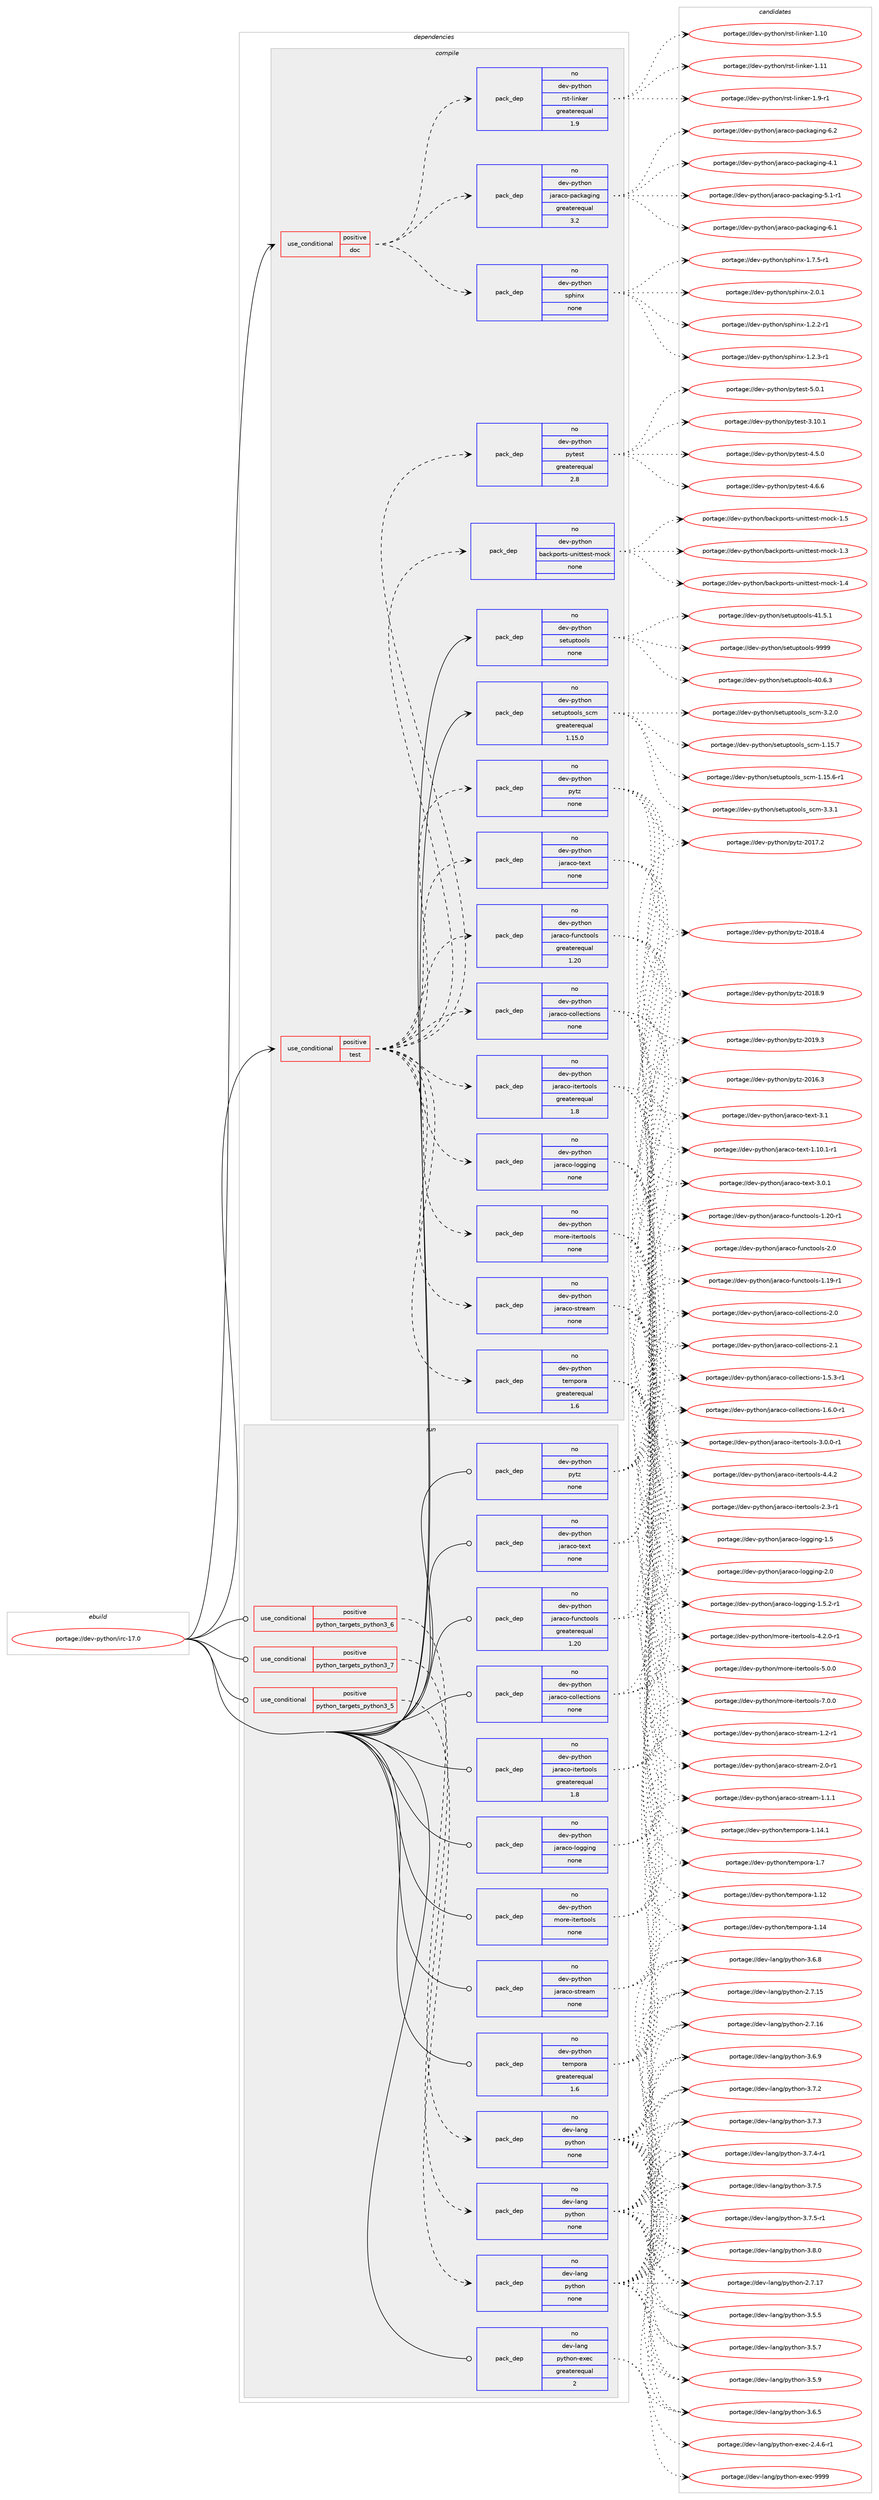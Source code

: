 digraph prolog {

# *************
# Graph options
# *************

newrank=true;
concentrate=true;
compound=true;
graph [rankdir=LR,fontname=Helvetica,fontsize=10,ranksep=1.5];#, ranksep=2.5, nodesep=0.2];
edge  [arrowhead=vee];
node  [fontname=Helvetica,fontsize=10];

# **********
# The ebuild
# **********

subgraph cluster_leftcol {
color=gray;
rank=same;
label=<<i>ebuild</i>>;
id [label="portage://dev-python/irc-17.0", color=red, width=4, href="../dev-python/irc-17.0.svg"];
}

# ****************
# The dependencies
# ****************

subgraph cluster_midcol {
color=gray;
label=<<i>dependencies</i>>;
subgraph cluster_compile {
fillcolor="#eeeeee";
style=filled;
label=<<i>compile</i>>;
subgraph cond30320 {
dependency144939 [label=<<TABLE BORDER="0" CELLBORDER="1" CELLSPACING="0" CELLPADDING="4"><TR><TD ROWSPAN="3" CELLPADDING="10">use_conditional</TD></TR><TR><TD>positive</TD></TR><TR><TD>doc</TD></TR></TABLE>>, shape=none, color=red];
subgraph pack111299 {
dependency144940 [label=<<TABLE BORDER="0" CELLBORDER="1" CELLSPACING="0" CELLPADDING="4" WIDTH="220"><TR><TD ROWSPAN="6" CELLPADDING="30">pack_dep</TD></TR><TR><TD WIDTH="110">no</TD></TR><TR><TD>dev-python</TD></TR><TR><TD>jaraco-packaging</TD></TR><TR><TD>greaterequal</TD></TR><TR><TD>3.2</TD></TR></TABLE>>, shape=none, color=blue];
}
dependency144939:e -> dependency144940:w [weight=20,style="dashed",arrowhead="vee"];
subgraph pack111300 {
dependency144941 [label=<<TABLE BORDER="0" CELLBORDER="1" CELLSPACING="0" CELLPADDING="4" WIDTH="220"><TR><TD ROWSPAN="6" CELLPADDING="30">pack_dep</TD></TR><TR><TD WIDTH="110">no</TD></TR><TR><TD>dev-python</TD></TR><TR><TD>rst-linker</TD></TR><TR><TD>greaterequal</TD></TR><TR><TD>1.9</TD></TR></TABLE>>, shape=none, color=blue];
}
dependency144939:e -> dependency144941:w [weight=20,style="dashed",arrowhead="vee"];
subgraph pack111301 {
dependency144942 [label=<<TABLE BORDER="0" CELLBORDER="1" CELLSPACING="0" CELLPADDING="4" WIDTH="220"><TR><TD ROWSPAN="6" CELLPADDING="30">pack_dep</TD></TR><TR><TD WIDTH="110">no</TD></TR><TR><TD>dev-python</TD></TR><TR><TD>sphinx</TD></TR><TR><TD>none</TD></TR><TR><TD></TD></TR></TABLE>>, shape=none, color=blue];
}
dependency144939:e -> dependency144942:w [weight=20,style="dashed",arrowhead="vee"];
}
id:e -> dependency144939:w [weight=20,style="solid",arrowhead="vee"];
subgraph cond30321 {
dependency144943 [label=<<TABLE BORDER="0" CELLBORDER="1" CELLSPACING="0" CELLPADDING="4"><TR><TD ROWSPAN="3" CELLPADDING="10">use_conditional</TD></TR><TR><TD>positive</TD></TR><TR><TD>test</TD></TR></TABLE>>, shape=none, color=red];
subgraph pack111302 {
dependency144944 [label=<<TABLE BORDER="0" CELLBORDER="1" CELLSPACING="0" CELLPADDING="4" WIDTH="220"><TR><TD ROWSPAN="6" CELLPADDING="30">pack_dep</TD></TR><TR><TD WIDTH="110">no</TD></TR><TR><TD>dev-python</TD></TR><TR><TD>jaraco-functools</TD></TR><TR><TD>greaterequal</TD></TR><TR><TD>1.20</TD></TR></TABLE>>, shape=none, color=blue];
}
dependency144943:e -> dependency144944:w [weight=20,style="dashed",arrowhead="vee"];
subgraph pack111303 {
dependency144945 [label=<<TABLE BORDER="0" CELLBORDER="1" CELLSPACING="0" CELLPADDING="4" WIDTH="220"><TR><TD ROWSPAN="6" CELLPADDING="30">pack_dep</TD></TR><TR><TD WIDTH="110">no</TD></TR><TR><TD>dev-python</TD></TR><TR><TD>jaraco-itertools</TD></TR><TR><TD>greaterequal</TD></TR><TR><TD>1.8</TD></TR></TABLE>>, shape=none, color=blue];
}
dependency144943:e -> dependency144945:w [weight=20,style="dashed",arrowhead="vee"];
subgraph pack111304 {
dependency144946 [label=<<TABLE BORDER="0" CELLBORDER="1" CELLSPACING="0" CELLPADDING="4" WIDTH="220"><TR><TD ROWSPAN="6" CELLPADDING="30">pack_dep</TD></TR><TR><TD WIDTH="110">no</TD></TR><TR><TD>dev-python</TD></TR><TR><TD>tempora</TD></TR><TR><TD>greaterequal</TD></TR><TR><TD>1.6</TD></TR></TABLE>>, shape=none, color=blue];
}
dependency144943:e -> dependency144946:w [weight=20,style="dashed",arrowhead="vee"];
subgraph pack111305 {
dependency144947 [label=<<TABLE BORDER="0" CELLBORDER="1" CELLSPACING="0" CELLPADDING="4" WIDTH="220"><TR><TD ROWSPAN="6" CELLPADDING="30">pack_dep</TD></TR><TR><TD WIDTH="110">no</TD></TR><TR><TD>dev-python</TD></TR><TR><TD>jaraco-collections</TD></TR><TR><TD>none</TD></TR><TR><TD></TD></TR></TABLE>>, shape=none, color=blue];
}
dependency144943:e -> dependency144947:w [weight=20,style="dashed",arrowhead="vee"];
subgraph pack111306 {
dependency144948 [label=<<TABLE BORDER="0" CELLBORDER="1" CELLSPACING="0" CELLPADDING="4" WIDTH="220"><TR><TD ROWSPAN="6" CELLPADDING="30">pack_dep</TD></TR><TR><TD WIDTH="110">no</TD></TR><TR><TD>dev-python</TD></TR><TR><TD>jaraco-logging</TD></TR><TR><TD>none</TD></TR><TR><TD></TD></TR></TABLE>>, shape=none, color=blue];
}
dependency144943:e -> dependency144948:w [weight=20,style="dashed",arrowhead="vee"];
subgraph pack111307 {
dependency144949 [label=<<TABLE BORDER="0" CELLBORDER="1" CELLSPACING="0" CELLPADDING="4" WIDTH="220"><TR><TD ROWSPAN="6" CELLPADDING="30">pack_dep</TD></TR><TR><TD WIDTH="110">no</TD></TR><TR><TD>dev-python</TD></TR><TR><TD>jaraco-stream</TD></TR><TR><TD>none</TD></TR><TR><TD></TD></TR></TABLE>>, shape=none, color=blue];
}
dependency144943:e -> dependency144949:w [weight=20,style="dashed",arrowhead="vee"];
subgraph pack111308 {
dependency144950 [label=<<TABLE BORDER="0" CELLBORDER="1" CELLSPACING="0" CELLPADDING="4" WIDTH="220"><TR><TD ROWSPAN="6" CELLPADDING="30">pack_dep</TD></TR><TR><TD WIDTH="110">no</TD></TR><TR><TD>dev-python</TD></TR><TR><TD>jaraco-text</TD></TR><TR><TD>none</TD></TR><TR><TD></TD></TR></TABLE>>, shape=none, color=blue];
}
dependency144943:e -> dependency144950:w [weight=20,style="dashed",arrowhead="vee"];
subgraph pack111309 {
dependency144951 [label=<<TABLE BORDER="0" CELLBORDER="1" CELLSPACING="0" CELLPADDING="4" WIDTH="220"><TR><TD ROWSPAN="6" CELLPADDING="30">pack_dep</TD></TR><TR><TD WIDTH="110">no</TD></TR><TR><TD>dev-python</TD></TR><TR><TD>more-itertools</TD></TR><TR><TD>none</TD></TR><TR><TD></TD></TR></TABLE>>, shape=none, color=blue];
}
dependency144943:e -> dependency144951:w [weight=20,style="dashed",arrowhead="vee"];
subgraph pack111310 {
dependency144952 [label=<<TABLE BORDER="0" CELLBORDER="1" CELLSPACING="0" CELLPADDING="4" WIDTH="220"><TR><TD ROWSPAN="6" CELLPADDING="30">pack_dep</TD></TR><TR><TD WIDTH="110">no</TD></TR><TR><TD>dev-python</TD></TR><TR><TD>pytz</TD></TR><TR><TD>none</TD></TR><TR><TD></TD></TR></TABLE>>, shape=none, color=blue];
}
dependency144943:e -> dependency144952:w [weight=20,style="dashed",arrowhead="vee"];
subgraph pack111311 {
dependency144953 [label=<<TABLE BORDER="0" CELLBORDER="1" CELLSPACING="0" CELLPADDING="4" WIDTH="220"><TR><TD ROWSPAN="6" CELLPADDING="30">pack_dep</TD></TR><TR><TD WIDTH="110">no</TD></TR><TR><TD>dev-python</TD></TR><TR><TD>backports-unittest-mock</TD></TR><TR><TD>none</TD></TR><TR><TD></TD></TR></TABLE>>, shape=none, color=blue];
}
dependency144943:e -> dependency144953:w [weight=20,style="dashed",arrowhead="vee"];
subgraph pack111312 {
dependency144954 [label=<<TABLE BORDER="0" CELLBORDER="1" CELLSPACING="0" CELLPADDING="4" WIDTH="220"><TR><TD ROWSPAN="6" CELLPADDING="30">pack_dep</TD></TR><TR><TD WIDTH="110">no</TD></TR><TR><TD>dev-python</TD></TR><TR><TD>pytest</TD></TR><TR><TD>greaterequal</TD></TR><TR><TD>2.8</TD></TR></TABLE>>, shape=none, color=blue];
}
dependency144943:e -> dependency144954:w [weight=20,style="dashed",arrowhead="vee"];
}
id:e -> dependency144943:w [weight=20,style="solid",arrowhead="vee"];
subgraph pack111313 {
dependency144955 [label=<<TABLE BORDER="0" CELLBORDER="1" CELLSPACING="0" CELLPADDING="4" WIDTH="220"><TR><TD ROWSPAN="6" CELLPADDING="30">pack_dep</TD></TR><TR><TD WIDTH="110">no</TD></TR><TR><TD>dev-python</TD></TR><TR><TD>setuptools</TD></TR><TR><TD>none</TD></TR><TR><TD></TD></TR></TABLE>>, shape=none, color=blue];
}
id:e -> dependency144955:w [weight=20,style="solid",arrowhead="vee"];
subgraph pack111314 {
dependency144956 [label=<<TABLE BORDER="0" CELLBORDER="1" CELLSPACING="0" CELLPADDING="4" WIDTH="220"><TR><TD ROWSPAN="6" CELLPADDING="30">pack_dep</TD></TR><TR><TD WIDTH="110">no</TD></TR><TR><TD>dev-python</TD></TR><TR><TD>setuptools_scm</TD></TR><TR><TD>greaterequal</TD></TR><TR><TD>1.15.0</TD></TR></TABLE>>, shape=none, color=blue];
}
id:e -> dependency144956:w [weight=20,style="solid",arrowhead="vee"];
}
subgraph cluster_compileandrun {
fillcolor="#eeeeee";
style=filled;
label=<<i>compile and run</i>>;
}
subgraph cluster_run {
fillcolor="#eeeeee";
style=filled;
label=<<i>run</i>>;
subgraph cond30322 {
dependency144957 [label=<<TABLE BORDER="0" CELLBORDER="1" CELLSPACING="0" CELLPADDING="4"><TR><TD ROWSPAN="3" CELLPADDING="10">use_conditional</TD></TR><TR><TD>positive</TD></TR><TR><TD>python_targets_python3_5</TD></TR></TABLE>>, shape=none, color=red];
subgraph pack111315 {
dependency144958 [label=<<TABLE BORDER="0" CELLBORDER="1" CELLSPACING="0" CELLPADDING="4" WIDTH="220"><TR><TD ROWSPAN="6" CELLPADDING="30">pack_dep</TD></TR><TR><TD WIDTH="110">no</TD></TR><TR><TD>dev-lang</TD></TR><TR><TD>python</TD></TR><TR><TD>none</TD></TR><TR><TD></TD></TR></TABLE>>, shape=none, color=blue];
}
dependency144957:e -> dependency144958:w [weight=20,style="dashed",arrowhead="vee"];
}
id:e -> dependency144957:w [weight=20,style="solid",arrowhead="odot"];
subgraph cond30323 {
dependency144959 [label=<<TABLE BORDER="0" CELLBORDER="1" CELLSPACING="0" CELLPADDING="4"><TR><TD ROWSPAN="3" CELLPADDING="10">use_conditional</TD></TR><TR><TD>positive</TD></TR><TR><TD>python_targets_python3_6</TD></TR></TABLE>>, shape=none, color=red];
subgraph pack111316 {
dependency144960 [label=<<TABLE BORDER="0" CELLBORDER="1" CELLSPACING="0" CELLPADDING="4" WIDTH="220"><TR><TD ROWSPAN="6" CELLPADDING="30">pack_dep</TD></TR><TR><TD WIDTH="110">no</TD></TR><TR><TD>dev-lang</TD></TR><TR><TD>python</TD></TR><TR><TD>none</TD></TR><TR><TD></TD></TR></TABLE>>, shape=none, color=blue];
}
dependency144959:e -> dependency144960:w [weight=20,style="dashed",arrowhead="vee"];
}
id:e -> dependency144959:w [weight=20,style="solid",arrowhead="odot"];
subgraph cond30324 {
dependency144961 [label=<<TABLE BORDER="0" CELLBORDER="1" CELLSPACING="0" CELLPADDING="4"><TR><TD ROWSPAN="3" CELLPADDING="10">use_conditional</TD></TR><TR><TD>positive</TD></TR><TR><TD>python_targets_python3_7</TD></TR></TABLE>>, shape=none, color=red];
subgraph pack111317 {
dependency144962 [label=<<TABLE BORDER="0" CELLBORDER="1" CELLSPACING="0" CELLPADDING="4" WIDTH="220"><TR><TD ROWSPAN="6" CELLPADDING="30">pack_dep</TD></TR><TR><TD WIDTH="110">no</TD></TR><TR><TD>dev-lang</TD></TR><TR><TD>python</TD></TR><TR><TD>none</TD></TR><TR><TD></TD></TR></TABLE>>, shape=none, color=blue];
}
dependency144961:e -> dependency144962:w [weight=20,style="dashed",arrowhead="vee"];
}
id:e -> dependency144961:w [weight=20,style="solid",arrowhead="odot"];
subgraph pack111318 {
dependency144963 [label=<<TABLE BORDER="0" CELLBORDER="1" CELLSPACING="0" CELLPADDING="4" WIDTH="220"><TR><TD ROWSPAN="6" CELLPADDING="30">pack_dep</TD></TR><TR><TD WIDTH="110">no</TD></TR><TR><TD>dev-lang</TD></TR><TR><TD>python-exec</TD></TR><TR><TD>greaterequal</TD></TR><TR><TD>2</TD></TR></TABLE>>, shape=none, color=blue];
}
id:e -> dependency144963:w [weight=20,style="solid",arrowhead="odot"];
subgraph pack111319 {
dependency144964 [label=<<TABLE BORDER="0" CELLBORDER="1" CELLSPACING="0" CELLPADDING="4" WIDTH="220"><TR><TD ROWSPAN="6" CELLPADDING="30">pack_dep</TD></TR><TR><TD WIDTH="110">no</TD></TR><TR><TD>dev-python</TD></TR><TR><TD>jaraco-collections</TD></TR><TR><TD>none</TD></TR><TR><TD></TD></TR></TABLE>>, shape=none, color=blue];
}
id:e -> dependency144964:w [weight=20,style="solid",arrowhead="odot"];
subgraph pack111320 {
dependency144965 [label=<<TABLE BORDER="0" CELLBORDER="1" CELLSPACING="0" CELLPADDING="4" WIDTH="220"><TR><TD ROWSPAN="6" CELLPADDING="30">pack_dep</TD></TR><TR><TD WIDTH="110">no</TD></TR><TR><TD>dev-python</TD></TR><TR><TD>jaraco-functools</TD></TR><TR><TD>greaterequal</TD></TR><TR><TD>1.20</TD></TR></TABLE>>, shape=none, color=blue];
}
id:e -> dependency144965:w [weight=20,style="solid",arrowhead="odot"];
subgraph pack111321 {
dependency144966 [label=<<TABLE BORDER="0" CELLBORDER="1" CELLSPACING="0" CELLPADDING="4" WIDTH="220"><TR><TD ROWSPAN="6" CELLPADDING="30">pack_dep</TD></TR><TR><TD WIDTH="110">no</TD></TR><TR><TD>dev-python</TD></TR><TR><TD>jaraco-itertools</TD></TR><TR><TD>greaterequal</TD></TR><TR><TD>1.8</TD></TR></TABLE>>, shape=none, color=blue];
}
id:e -> dependency144966:w [weight=20,style="solid",arrowhead="odot"];
subgraph pack111322 {
dependency144967 [label=<<TABLE BORDER="0" CELLBORDER="1" CELLSPACING="0" CELLPADDING="4" WIDTH="220"><TR><TD ROWSPAN="6" CELLPADDING="30">pack_dep</TD></TR><TR><TD WIDTH="110">no</TD></TR><TR><TD>dev-python</TD></TR><TR><TD>jaraco-logging</TD></TR><TR><TD>none</TD></TR><TR><TD></TD></TR></TABLE>>, shape=none, color=blue];
}
id:e -> dependency144967:w [weight=20,style="solid",arrowhead="odot"];
subgraph pack111323 {
dependency144968 [label=<<TABLE BORDER="0" CELLBORDER="1" CELLSPACING="0" CELLPADDING="4" WIDTH="220"><TR><TD ROWSPAN="6" CELLPADDING="30">pack_dep</TD></TR><TR><TD WIDTH="110">no</TD></TR><TR><TD>dev-python</TD></TR><TR><TD>jaraco-stream</TD></TR><TR><TD>none</TD></TR><TR><TD></TD></TR></TABLE>>, shape=none, color=blue];
}
id:e -> dependency144968:w [weight=20,style="solid",arrowhead="odot"];
subgraph pack111324 {
dependency144969 [label=<<TABLE BORDER="0" CELLBORDER="1" CELLSPACING="0" CELLPADDING="4" WIDTH="220"><TR><TD ROWSPAN="6" CELLPADDING="30">pack_dep</TD></TR><TR><TD WIDTH="110">no</TD></TR><TR><TD>dev-python</TD></TR><TR><TD>jaraco-text</TD></TR><TR><TD>none</TD></TR><TR><TD></TD></TR></TABLE>>, shape=none, color=blue];
}
id:e -> dependency144969:w [weight=20,style="solid",arrowhead="odot"];
subgraph pack111325 {
dependency144970 [label=<<TABLE BORDER="0" CELLBORDER="1" CELLSPACING="0" CELLPADDING="4" WIDTH="220"><TR><TD ROWSPAN="6" CELLPADDING="30">pack_dep</TD></TR><TR><TD WIDTH="110">no</TD></TR><TR><TD>dev-python</TD></TR><TR><TD>more-itertools</TD></TR><TR><TD>none</TD></TR><TR><TD></TD></TR></TABLE>>, shape=none, color=blue];
}
id:e -> dependency144970:w [weight=20,style="solid",arrowhead="odot"];
subgraph pack111326 {
dependency144971 [label=<<TABLE BORDER="0" CELLBORDER="1" CELLSPACING="0" CELLPADDING="4" WIDTH="220"><TR><TD ROWSPAN="6" CELLPADDING="30">pack_dep</TD></TR><TR><TD WIDTH="110">no</TD></TR><TR><TD>dev-python</TD></TR><TR><TD>pytz</TD></TR><TR><TD>none</TD></TR><TR><TD></TD></TR></TABLE>>, shape=none, color=blue];
}
id:e -> dependency144971:w [weight=20,style="solid",arrowhead="odot"];
subgraph pack111327 {
dependency144972 [label=<<TABLE BORDER="0" CELLBORDER="1" CELLSPACING="0" CELLPADDING="4" WIDTH="220"><TR><TD ROWSPAN="6" CELLPADDING="30">pack_dep</TD></TR><TR><TD WIDTH="110">no</TD></TR><TR><TD>dev-python</TD></TR><TR><TD>tempora</TD></TR><TR><TD>greaterequal</TD></TR><TR><TD>1.6</TD></TR></TABLE>>, shape=none, color=blue];
}
id:e -> dependency144972:w [weight=20,style="solid",arrowhead="odot"];
}
}

# **************
# The candidates
# **************

subgraph cluster_choices {
rank=same;
color=gray;
label=<<i>candidates</i>>;

subgraph choice111299 {
color=black;
nodesep=1;
choiceportage10010111845112121116104111110471069711497991114511297991079710310511010345524649 [label="portage://dev-python/jaraco-packaging-4.1", color=red, width=4,href="../dev-python/jaraco-packaging-4.1.svg"];
choiceportage100101118451121211161041111104710697114979911145112979910797103105110103455346494511449 [label="portage://dev-python/jaraco-packaging-5.1-r1", color=red, width=4,href="../dev-python/jaraco-packaging-5.1-r1.svg"];
choiceportage10010111845112121116104111110471069711497991114511297991079710310511010345544649 [label="portage://dev-python/jaraco-packaging-6.1", color=red, width=4,href="../dev-python/jaraco-packaging-6.1.svg"];
choiceportage10010111845112121116104111110471069711497991114511297991079710310511010345544650 [label="portage://dev-python/jaraco-packaging-6.2", color=red, width=4,href="../dev-python/jaraco-packaging-6.2.svg"];
dependency144940:e -> choiceportage10010111845112121116104111110471069711497991114511297991079710310511010345524649:w [style=dotted,weight="100"];
dependency144940:e -> choiceportage100101118451121211161041111104710697114979911145112979910797103105110103455346494511449:w [style=dotted,weight="100"];
dependency144940:e -> choiceportage10010111845112121116104111110471069711497991114511297991079710310511010345544649:w [style=dotted,weight="100"];
dependency144940:e -> choiceportage10010111845112121116104111110471069711497991114511297991079710310511010345544650:w [style=dotted,weight="100"];
}
subgraph choice111300 {
color=black;
nodesep=1;
choiceportage1001011184511212111610411111047114115116451081051101071011144549464948 [label="portage://dev-python/rst-linker-1.10", color=red, width=4,href="../dev-python/rst-linker-1.10.svg"];
choiceportage1001011184511212111610411111047114115116451081051101071011144549464949 [label="portage://dev-python/rst-linker-1.11", color=red, width=4,href="../dev-python/rst-linker-1.11.svg"];
choiceportage100101118451121211161041111104711411511645108105110107101114454946574511449 [label="portage://dev-python/rst-linker-1.9-r1", color=red, width=4,href="../dev-python/rst-linker-1.9-r1.svg"];
dependency144941:e -> choiceportage1001011184511212111610411111047114115116451081051101071011144549464948:w [style=dotted,weight="100"];
dependency144941:e -> choiceportage1001011184511212111610411111047114115116451081051101071011144549464949:w [style=dotted,weight="100"];
dependency144941:e -> choiceportage100101118451121211161041111104711411511645108105110107101114454946574511449:w [style=dotted,weight="100"];
}
subgraph choice111301 {
color=black;
nodesep=1;
choiceportage10010111845112121116104111110471151121041051101204549465046504511449 [label="portage://dev-python/sphinx-1.2.2-r1", color=red, width=4,href="../dev-python/sphinx-1.2.2-r1.svg"];
choiceportage10010111845112121116104111110471151121041051101204549465046514511449 [label="portage://dev-python/sphinx-1.2.3-r1", color=red, width=4,href="../dev-python/sphinx-1.2.3-r1.svg"];
choiceportage10010111845112121116104111110471151121041051101204549465546534511449 [label="portage://dev-python/sphinx-1.7.5-r1", color=red, width=4,href="../dev-python/sphinx-1.7.5-r1.svg"];
choiceportage1001011184511212111610411111047115112104105110120455046484649 [label="portage://dev-python/sphinx-2.0.1", color=red, width=4,href="../dev-python/sphinx-2.0.1.svg"];
dependency144942:e -> choiceportage10010111845112121116104111110471151121041051101204549465046504511449:w [style=dotted,weight="100"];
dependency144942:e -> choiceportage10010111845112121116104111110471151121041051101204549465046514511449:w [style=dotted,weight="100"];
dependency144942:e -> choiceportage10010111845112121116104111110471151121041051101204549465546534511449:w [style=dotted,weight="100"];
dependency144942:e -> choiceportage1001011184511212111610411111047115112104105110120455046484649:w [style=dotted,weight="100"];
}
subgraph choice111302 {
color=black;
nodesep=1;
choiceportage1001011184511212111610411111047106971149799111451021171109911611111110811545494649574511449 [label="portage://dev-python/jaraco-functools-1.19-r1", color=red, width=4,href="../dev-python/jaraco-functools-1.19-r1.svg"];
choiceportage1001011184511212111610411111047106971149799111451021171109911611111110811545494650484511449 [label="portage://dev-python/jaraco-functools-1.20-r1", color=red, width=4,href="../dev-python/jaraco-functools-1.20-r1.svg"];
choiceportage1001011184511212111610411111047106971149799111451021171109911611111110811545504648 [label="portage://dev-python/jaraco-functools-2.0", color=red, width=4,href="../dev-python/jaraco-functools-2.0.svg"];
dependency144944:e -> choiceportage1001011184511212111610411111047106971149799111451021171109911611111110811545494649574511449:w [style=dotted,weight="100"];
dependency144944:e -> choiceportage1001011184511212111610411111047106971149799111451021171109911611111110811545494650484511449:w [style=dotted,weight="100"];
dependency144944:e -> choiceportage1001011184511212111610411111047106971149799111451021171109911611111110811545504648:w [style=dotted,weight="100"];
}
subgraph choice111303 {
color=black;
nodesep=1;
choiceportage100101118451121211161041111104710697114979911145105116101114116111111108115455046514511449 [label="portage://dev-python/jaraco-itertools-2.3-r1", color=red, width=4,href="../dev-python/jaraco-itertools-2.3-r1.svg"];
choiceportage1001011184511212111610411111047106971149799111451051161011141161111111081154551464846484511449 [label="portage://dev-python/jaraco-itertools-3.0.0-r1", color=red, width=4,href="../dev-python/jaraco-itertools-3.0.0-r1.svg"];
choiceportage100101118451121211161041111104710697114979911145105116101114116111111108115455246524650 [label="portage://dev-python/jaraco-itertools-4.4.2", color=red, width=4,href="../dev-python/jaraco-itertools-4.4.2.svg"];
dependency144945:e -> choiceportage100101118451121211161041111104710697114979911145105116101114116111111108115455046514511449:w [style=dotted,weight="100"];
dependency144945:e -> choiceportage1001011184511212111610411111047106971149799111451051161011141161111111081154551464846484511449:w [style=dotted,weight="100"];
dependency144945:e -> choiceportage100101118451121211161041111104710697114979911145105116101114116111111108115455246524650:w [style=dotted,weight="100"];
}
subgraph choice111304 {
color=black;
nodesep=1;
choiceportage1001011184511212111610411111047116101109112111114974549464950 [label="portage://dev-python/tempora-1.12", color=red, width=4,href="../dev-python/tempora-1.12.svg"];
choiceportage1001011184511212111610411111047116101109112111114974549464952 [label="portage://dev-python/tempora-1.14", color=red, width=4,href="../dev-python/tempora-1.14.svg"];
choiceportage10010111845112121116104111110471161011091121111149745494649524649 [label="portage://dev-python/tempora-1.14.1", color=red, width=4,href="../dev-python/tempora-1.14.1.svg"];
choiceportage10010111845112121116104111110471161011091121111149745494655 [label="portage://dev-python/tempora-1.7", color=red, width=4,href="../dev-python/tempora-1.7.svg"];
dependency144946:e -> choiceportage1001011184511212111610411111047116101109112111114974549464950:w [style=dotted,weight="100"];
dependency144946:e -> choiceportage1001011184511212111610411111047116101109112111114974549464952:w [style=dotted,weight="100"];
dependency144946:e -> choiceportage10010111845112121116104111110471161011091121111149745494649524649:w [style=dotted,weight="100"];
dependency144946:e -> choiceportage10010111845112121116104111110471161011091121111149745494655:w [style=dotted,weight="100"];
}
subgraph choice111305 {
color=black;
nodesep=1;
choiceportage10010111845112121116104111110471069711497991114599111108108101991161051111101154549465346514511449 [label="portage://dev-python/jaraco-collections-1.5.3-r1", color=red, width=4,href="../dev-python/jaraco-collections-1.5.3-r1.svg"];
choiceportage10010111845112121116104111110471069711497991114599111108108101991161051111101154549465446484511449 [label="portage://dev-python/jaraco-collections-1.6.0-r1", color=red, width=4,href="../dev-python/jaraco-collections-1.6.0-r1.svg"];
choiceportage100101118451121211161041111104710697114979911145991111081081019911610511111011545504648 [label="portage://dev-python/jaraco-collections-2.0", color=red, width=4,href="../dev-python/jaraco-collections-2.0.svg"];
choiceportage100101118451121211161041111104710697114979911145991111081081019911610511111011545504649 [label="portage://dev-python/jaraco-collections-2.1", color=red, width=4,href="../dev-python/jaraco-collections-2.1.svg"];
dependency144947:e -> choiceportage10010111845112121116104111110471069711497991114599111108108101991161051111101154549465346514511449:w [style=dotted,weight="100"];
dependency144947:e -> choiceportage10010111845112121116104111110471069711497991114599111108108101991161051111101154549465446484511449:w [style=dotted,weight="100"];
dependency144947:e -> choiceportage100101118451121211161041111104710697114979911145991111081081019911610511111011545504648:w [style=dotted,weight="100"];
dependency144947:e -> choiceportage100101118451121211161041111104710697114979911145991111081081019911610511111011545504649:w [style=dotted,weight="100"];
}
subgraph choice111306 {
color=black;
nodesep=1;
choiceportage10010111845112121116104111110471069711497991114510811110310310511010345494653 [label="portage://dev-python/jaraco-logging-1.5", color=red, width=4,href="../dev-python/jaraco-logging-1.5.svg"];
choiceportage1001011184511212111610411111047106971149799111451081111031031051101034549465346504511449 [label="portage://dev-python/jaraco-logging-1.5.2-r1", color=red, width=4,href="../dev-python/jaraco-logging-1.5.2-r1.svg"];
choiceportage10010111845112121116104111110471069711497991114510811110310310511010345504648 [label="portage://dev-python/jaraco-logging-2.0", color=red, width=4,href="../dev-python/jaraco-logging-2.0.svg"];
dependency144948:e -> choiceportage10010111845112121116104111110471069711497991114510811110310310511010345494653:w [style=dotted,weight="100"];
dependency144948:e -> choiceportage1001011184511212111610411111047106971149799111451081111031031051101034549465346504511449:w [style=dotted,weight="100"];
dependency144948:e -> choiceportage10010111845112121116104111110471069711497991114510811110310310511010345504648:w [style=dotted,weight="100"];
}
subgraph choice111307 {
color=black;
nodesep=1;
choiceportage10010111845112121116104111110471069711497991114511511611410197109454946494649 [label="portage://dev-python/jaraco-stream-1.1.1", color=red, width=4,href="../dev-python/jaraco-stream-1.1.1.svg"];
choiceportage10010111845112121116104111110471069711497991114511511611410197109454946504511449 [label="portage://dev-python/jaraco-stream-1.2-r1", color=red, width=4,href="../dev-python/jaraco-stream-1.2-r1.svg"];
choiceportage10010111845112121116104111110471069711497991114511511611410197109455046484511449 [label="portage://dev-python/jaraco-stream-2.0-r1", color=red, width=4,href="../dev-python/jaraco-stream-2.0-r1.svg"];
dependency144949:e -> choiceportage10010111845112121116104111110471069711497991114511511611410197109454946494649:w [style=dotted,weight="100"];
dependency144949:e -> choiceportage10010111845112121116104111110471069711497991114511511611410197109454946504511449:w [style=dotted,weight="100"];
dependency144949:e -> choiceportage10010111845112121116104111110471069711497991114511511611410197109455046484511449:w [style=dotted,weight="100"];
}
subgraph choice111308 {
color=black;
nodesep=1;
choiceportage100101118451121211161041111104710697114979911145116101120116454946494846494511449 [label="portage://dev-python/jaraco-text-1.10.1-r1", color=red, width=4,href="../dev-python/jaraco-text-1.10.1-r1.svg"];
choiceportage100101118451121211161041111104710697114979911145116101120116455146484649 [label="portage://dev-python/jaraco-text-3.0.1", color=red, width=4,href="../dev-python/jaraco-text-3.0.1.svg"];
choiceportage10010111845112121116104111110471069711497991114511610112011645514649 [label="portage://dev-python/jaraco-text-3.1", color=red, width=4,href="../dev-python/jaraco-text-3.1.svg"];
dependency144950:e -> choiceportage100101118451121211161041111104710697114979911145116101120116454946494846494511449:w [style=dotted,weight="100"];
dependency144950:e -> choiceportage100101118451121211161041111104710697114979911145116101120116455146484649:w [style=dotted,weight="100"];
dependency144950:e -> choiceportage10010111845112121116104111110471069711497991114511610112011645514649:w [style=dotted,weight="100"];
}
subgraph choice111309 {
color=black;
nodesep=1;
choiceportage1001011184511212111610411111047109111114101451051161011141161111111081154552465046484511449 [label="portage://dev-python/more-itertools-4.2.0-r1", color=red, width=4,href="../dev-python/more-itertools-4.2.0-r1.svg"];
choiceportage100101118451121211161041111104710911111410145105116101114116111111108115455346484648 [label="portage://dev-python/more-itertools-5.0.0", color=red, width=4,href="../dev-python/more-itertools-5.0.0.svg"];
choiceportage100101118451121211161041111104710911111410145105116101114116111111108115455546484648 [label="portage://dev-python/more-itertools-7.0.0", color=red, width=4,href="../dev-python/more-itertools-7.0.0.svg"];
dependency144951:e -> choiceportage1001011184511212111610411111047109111114101451051161011141161111111081154552465046484511449:w [style=dotted,weight="100"];
dependency144951:e -> choiceportage100101118451121211161041111104710911111410145105116101114116111111108115455346484648:w [style=dotted,weight="100"];
dependency144951:e -> choiceportage100101118451121211161041111104710911111410145105116101114116111111108115455546484648:w [style=dotted,weight="100"];
}
subgraph choice111310 {
color=black;
nodesep=1;
choiceportage100101118451121211161041111104711212111612245504849544651 [label="portage://dev-python/pytz-2016.3", color=red, width=4,href="../dev-python/pytz-2016.3.svg"];
choiceportage100101118451121211161041111104711212111612245504849554650 [label="portage://dev-python/pytz-2017.2", color=red, width=4,href="../dev-python/pytz-2017.2.svg"];
choiceportage100101118451121211161041111104711212111612245504849564652 [label="portage://dev-python/pytz-2018.4", color=red, width=4,href="../dev-python/pytz-2018.4.svg"];
choiceportage100101118451121211161041111104711212111612245504849564657 [label="portage://dev-python/pytz-2018.9", color=red, width=4,href="../dev-python/pytz-2018.9.svg"];
choiceportage100101118451121211161041111104711212111612245504849574651 [label="portage://dev-python/pytz-2019.3", color=red, width=4,href="../dev-python/pytz-2019.3.svg"];
dependency144952:e -> choiceportage100101118451121211161041111104711212111612245504849544651:w [style=dotted,weight="100"];
dependency144952:e -> choiceportage100101118451121211161041111104711212111612245504849554650:w [style=dotted,weight="100"];
dependency144952:e -> choiceportage100101118451121211161041111104711212111612245504849564652:w [style=dotted,weight="100"];
dependency144952:e -> choiceportage100101118451121211161041111104711212111612245504849564657:w [style=dotted,weight="100"];
dependency144952:e -> choiceportage100101118451121211161041111104711212111612245504849574651:w [style=dotted,weight="100"];
}
subgraph choice111311 {
color=black;
nodesep=1;
choiceportage100101118451121211161041111104798979910711211111411611545117110105116116101115116451091119910745494651 [label="portage://dev-python/backports-unittest-mock-1.3", color=red, width=4,href="../dev-python/backports-unittest-mock-1.3.svg"];
choiceportage100101118451121211161041111104798979910711211111411611545117110105116116101115116451091119910745494652 [label="portage://dev-python/backports-unittest-mock-1.4", color=red, width=4,href="../dev-python/backports-unittest-mock-1.4.svg"];
choiceportage100101118451121211161041111104798979910711211111411611545117110105116116101115116451091119910745494653 [label="portage://dev-python/backports-unittest-mock-1.5", color=red, width=4,href="../dev-python/backports-unittest-mock-1.5.svg"];
dependency144953:e -> choiceportage100101118451121211161041111104798979910711211111411611545117110105116116101115116451091119910745494651:w [style=dotted,weight="100"];
dependency144953:e -> choiceportage100101118451121211161041111104798979910711211111411611545117110105116116101115116451091119910745494652:w [style=dotted,weight="100"];
dependency144953:e -> choiceportage100101118451121211161041111104798979910711211111411611545117110105116116101115116451091119910745494653:w [style=dotted,weight="100"];
}
subgraph choice111312 {
color=black;
nodesep=1;
choiceportage100101118451121211161041111104711212111610111511645514649484649 [label="portage://dev-python/pytest-3.10.1", color=red, width=4,href="../dev-python/pytest-3.10.1.svg"];
choiceportage1001011184511212111610411111047112121116101115116455246534648 [label="portage://dev-python/pytest-4.5.0", color=red, width=4,href="../dev-python/pytest-4.5.0.svg"];
choiceportage1001011184511212111610411111047112121116101115116455246544654 [label="portage://dev-python/pytest-4.6.6", color=red, width=4,href="../dev-python/pytest-4.6.6.svg"];
choiceportage1001011184511212111610411111047112121116101115116455346484649 [label="portage://dev-python/pytest-5.0.1", color=red, width=4,href="../dev-python/pytest-5.0.1.svg"];
dependency144954:e -> choiceportage100101118451121211161041111104711212111610111511645514649484649:w [style=dotted,weight="100"];
dependency144954:e -> choiceportage1001011184511212111610411111047112121116101115116455246534648:w [style=dotted,weight="100"];
dependency144954:e -> choiceportage1001011184511212111610411111047112121116101115116455246544654:w [style=dotted,weight="100"];
dependency144954:e -> choiceportage1001011184511212111610411111047112121116101115116455346484649:w [style=dotted,weight="100"];
}
subgraph choice111313 {
color=black;
nodesep=1;
choiceportage100101118451121211161041111104711510111611711211611111110811545524846544651 [label="portage://dev-python/setuptools-40.6.3", color=red, width=4,href="../dev-python/setuptools-40.6.3.svg"];
choiceportage100101118451121211161041111104711510111611711211611111110811545524946534649 [label="portage://dev-python/setuptools-41.5.1", color=red, width=4,href="../dev-python/setuptools-41.5.1.svg"];
choiceportage10010111845112121116104111110471151011161171121161111111081154557575757 [label="portage://dev-python/setuptools-9999", color=red, width=4,href="../dev-python/setuptools-9999.svg"];
dependency144955:e -> choiceportage100101118451121211161041111104711510111611711211611111110811545524846544651:w [style=dotted,weight="100"];
dependency144955:e -> choiceportage100101118451121211161041111104711510111611711211611111110811545524946534649:w [style=dotted,weight="100"];
dependency144955:e -> choiceportage10010111845112121116104111110471151011161171121161111111081154557575757:w [style=dotted,weight="100"];
}
subgraph choice111314 {
color=black;
nodesep=1;
choiceportage10010111845112121116104111110471151011161171121161111111081159511599109454946495346544511449 [label="portage://dev-python/setuptools_scm-1.15.6-r1", color=red, width=4,href="../dev-python/setuptools_scm-1.15.6-r1.svg"];
choiceportage1001011184511212111610411111047115101116117112116111111108115951159910945494649534655 [label="portage://dev-python/setuptools_scm-1.15.7", color=red, width=4,href="../dev-python/setuptools_scm-1.15.7.svg"];
choiceportage10010111845112121116104111110471151011161171121161111111081159511599109455146504648 [label="portage://dev-python/setuptools_scm-3.2.0", color=red, width=4,href="../dev-python/setuptools_scm-3.2.0.svg"];
choiceportage10010111845112121116104111110471151011161171121161111111081159511599109455146514649 [label="portage://dev-python/setuptools_scm-3.3.1", color=red, width=4,href="../dev-python/setuptools_scm-3.3.1.svg"];
dependency144956:e -> choiceportage10010111845112121116104111110471151011161171121161111111081159511599109454946495346544511449:w [style=dotted,weight="100"];
dependency144956:e -> choiceportage1001011184511212111610411111047115101116117112116111111108115951159910945494649534655:w [style=dotted,weight="100"];
dependency144956:e -> choiceportage10010111845112121116104111110471151011161171121161111111081159511599109455146504648:w [style=dotted,weight="100"];
dependency144956:e -> choiceportage10010111845112121116104111110471151011161171121161111111081159511599109455146514649:w [style=dotted,weight="100"];
}
subgraph choice111315 {
color=black;
nodesep=1;
choiceportage10010111845108971101034711212111610411111045504655464953 [label="portage://dev-lang/python-2.7.15", color=red, width=4,href="../dev-lang/python-2.7.15.svg"];
choiceportage10010111845108971101034711212111610411111045504655464954 [label="portage://dev-lang/python-2.7.16", color=red, width=4,href="../dev-lang/python-2.7.16.svg"];
choiceportage10010111845108971101034711212111610411111045504655464955 [label="portage://dev-lang/python-2.7.17", color=red, width=4,href="../dev-lang/python-2.7.17.svg"];
choiceportage100101118451089711010347112121116104111110455146534653 [label="portage://dev-lang/python-3.5.5", color=red, width=4,href="../dev-lang/python-3.5.5.svg"];
choiceportage100101118451089711010347112121116104111110455146534655 [label="portage://dev-lang/python-3.5.7", color=red, width=4,href="../dev-lang/python-3.5.7.svg"];
choiceportage100101118451089711010347112121116104111110455146534657 [label="portage://dev-lang/python-3.5.9", color=red, width=4,href="../dev-lang/python-3.5.9.svg"];
choiceportage100101118451089711010347112121116104111110455146544653 [label="portage://dev-lang/python-3.6.5", color=red, width=4,href="../dev-lang/python-3.6.5.svg"];
choiceportage100101118451089711010347112121116104111110455146544656 [label="portage://dev-lang/python-3.6.8", color=red, width=4,href="../dev-lang/python-3.6.8.svg"];
choiceportage100101118451089711010347112121116104111110455146544657 [label="portage://dev-lang/python-3.6.9", color=red, width=4,href="../dev-lang/python-3.6.9.svg"];
choiceportage100101118451089711010347112121116104111110455146554650 [label="portage://dev-lang/python-3.7.2", color=red, width=4,href="../dev-lang/python-3.7.2.svg"];
choiceportage100101118451089711010347112121116104111110455146554651 [label="portage://dev-lang/python-3.7.3", color=red, width=4,href="../dev-lang/python-3.7.3.svg"];
choiceportage1001011184510897110103471121211161041111104551465546524511449 [label="portage://dev-lang/python-3.7.4-r1", color=red, width=4,href="../dev-lang/python-3.7.4-r1.svg"];
choiceportage100101118451089711010347112121116104111110455146554653 [label="portage://dev-lang/python-3.7.5", color=red, width=4,href="../dev-lang/python-3.7.5.svg"];
choiceportage1001011184510897110103471121211161041111104551465546534511449 [label="portage://dev-lang/python-3.7.5-r1", color=red, width=4,href="../dev-lang/python-3.7.5-r1.svg"];
choiceportage100101118451089711010347112121116104111110455146564648 [label="portage://dev-lang/python-3.8.0", color=red, width=4,href="../dev-lang/python-3.8.0.svg"];
dependency144958:e -> choiceportage10010111845108971101034711212111610411111045504655464953:w [style=dotted,weight="100"];
dependency144958:e -> choiceportage10010111845108971101034711212111610411111045504655464954:w [style=dotted,weight="100"];
dependency144958:e -> choiceportage10010111845108971101034711212111610411111045504655464955:w [style=dotted,weight="100"];
dependency144958:e -> choiceportage100101118451089711010347112121116104111110455146534653:w [style=dotted,weight="100"];
dependency144958:e -> choiceportage100101118451089711010347112121116104111110455146534655:w [style=dotted,weight="100"];
dependency144958:e -> choiceportage100101118451089711010347112121116104111110455146534657:w [style=dotted,weight="100"];
dependency144958:e -> choiceportage100101118451089711010347112121116104111110455146544653:w [style=dotted,weight="100"];
dependency144958:e -> choiceportage100101118451089711010347112121116104111110455146544656:w [style=dotted,weight="100"];
dependency144958:e -> choiceportage100101118451089711010347112121116104111110455146544657:w [style=dotted,weight="100"];
dependency144958:e -> choiceportage100101118451089711010347112121116104111110455146554650:w [style=dotted,weight="100"];
dependency144958:e -> choiceportage100101118451089711010347112121116104111110455146554651:w [style=dotted,weight="100"];
dependency144958:e -> choiceportage1001011184510897110103471121211161041111104551465546524511449:w [style=dotted,weight="100"];
dependency144958:e -> choiceportage100101118451089711010347112121116104111110455146554653:w [style=dotted,weight="100"];
dependency144958:e -> choiceportage1001011184510897110103471121211161041111104551465546534511449:w [style=dotted,weight="100"];
dependency144958:e -> choiceportage100101118451089711010347112121116104111110455146564648:w [style=dotted,weight="100"];
}
subgraph choice111316 {
color=black;
nodesep=1;
choiceportage10010111845108971101034711212111610411111045504655464953 [label="portage://dev-lang/python-2.7.15", color=red, width=4,href="../dev-lang/python-2.7.15.svg"];
choiceportage10010111845108971101034711212111610411111045504655464954 [label="portage://dev-lang/python-2.7.16", color=red, width=4,href="../dev-lang/python-2.7.16.svg"];
choiceportage10010111845108971101034711212111610411111045504655464955 [label="portage://dev-lang/python-2.7.17", color=red, width=4,href="../dev-lang/python-2.7.17.svg"];
choiceportage100101118451089711010347112121116104111110455146534653 [label="portage://dev-lang/python-3.5.5", color=red, width=4,href="../dev-lang/python-3.5.5.svg"];
choiceportage100101118451089711010347112121116104111110455146534655 [label="portage://dev-lang/python-3.5.7", color=red, width=4,href="../dev-lang/python-3.5.7.svg"];
choiceportage100101118451089711010347112121116104111110455146534657 [label="portage://dev-lang/python-3.5.9", color=red, width=4,href="../dev-lang/python-3.5.9.svg"];
choiceportage100101118451089711010347112121116104111110455146544653 [label="portage://dev-lang/python-3.6.5", color=red, width=4,href="../dev-lang/python-3.6.5.svg"];
choiceportage100101118451089711010347112121116104111110455146544656 [label="portage://dev-lang/python-3.6.8", color=red, width=4,href="../dev-lang/python-3.6.8.svg"];
choiceportage100101118451089711010347112121116104111110455146544657 [label="portage://dev-lang/python-3.6.9", color=red, width=4,href="../dev-lang/python-3.6.9.svg"];
choiceportage100101118451089711010347112121116104111110455146554650 [label="portage://dev-lang/python-3.7.2", color=red, width=4,href="../dev-lang/python-3.7.2.svg"];
choiceportage100101118451089711010347112121116104111110455146554651 [label="portage://dev-lang/python-3.7.3", color=red, width=4,href="../dev-lang/python-3.7.3.svg"];
choiceportage1001011184510897110103471121211161041111104551465546524511449 [label="portage://dev-lang/python-3.7.4-r1", color=red, width=4,href="../dev-lang/python-3.7.4-r1.svg"];
choiceportage100101118451089711010347112121116104111110455146554653 [label="portage://dev-lang/python-3.7.5", color=red, width=4,href="../dev-lang/python-3.7.5.svg"];
choiceportage1001011184510897110103471121211161041111104551465546534511449 [label="portage://dev-lang/python-3.7.5-r1", color=red, width=4,href="../dev-lang/python-3.7.5-r1.svg"];
choiceportage100101118451089711010347112121116104111110455146564648 [label="portage://dev-lang/python-3.8.0", color=red, width=4,href="../dev-lang/python-3.8.0.svg"];
dependency144960:e -> choiceportage10010111845108971101034711212111610411111045504655464953:w [style=dotted,weight="100"];
dependency144960:e -> choiceportage10010111845108971101034711212111610411111045504655464954:w [style=dotted,weight="100"];
dependency144960:e -> choiceportage10010111845108971101034711212111610411111045504655464955:w [style=dotted,weight="100"];
dependency144960:e -> choiceportage100101118451089711010347112121116104111110455146534653:w [style=dotted,weight="100"];
dependency144960:e -> choiceportage100101118451089711010347112121116104111110455146534655:w [style=dotted,weight="100"];
dependency144960:e -> choiceportage100101118451089711010347112121116104111110455146534657:w [style=dotted,weight="100"];
dependency144960:e -> choiceportage100101118451089711010347112121116104111110455146544653:w [style=dotted,weight="100"];
dependency144960:e -> choiceportage100101118451089711010347112121116104111110455146544656:w [style=dotted,weight="100"];
dependency144960:e -> choiceportage100101118451089711010347112121116104111110455146544657:w [style=dotted,weight="100"];
dependency144960:e -> choiceportage100101118451089711010347112121116104111110455146554650:w [style=dotted,weight="100"];
dependency144960:e -> choiceportage100101118451089711010347112121116104111110455146554651:w [style=dotted,weight="100"];
dependency144960:e -> choiceportage1001011184510897110103471121211161041111104551465546524511449:w [style=dotted,weight="100"];
dependency144960:e -> choiceportage100101118451089711010347112121116104111110455146554653:w [style=dotted,weight="100"];
dependency144960:e -> choiceportage1001011184510897110103471121211161041111104551465546534511449:w [style=dotted,weight="100"];
dependency144960:e -> choiceportage100101118451089711010347112121116104111110455146564648:w [style=dotted,weight="100"];
}
subgraph choice111317 {
color=black;
nodesep=1;
choiceportage10010111845108971101034711212111610411111045504655464953 [label="portage://dev-lang/python-2.7.15", color=red, width=4,href="../dev-lang/python-2.7.15.svg"];
choiceportage10010111845108971101034711212111610411111045504655464954 [label="portage://dev-lang/python-2.7.16", color=red, width=4,href="../dev-lang/python-2.7.16.svg"];
choiceportage10010111845108971101034711212111610411111045504655464955 [label="portage://dev-lang/python-2.7.17", color=red, width=4,href="../dev-lang/python-2.7.17.svg"];
choiceportage100101118451089711010347112121116104111110455146534653 [label="portage://dev-lang/python-3.5.5", color=red, width=4,href="../dev-lang/python-3.5.5.svg"];
choiceportage100101118451089711010347112121116104111110455146534655 [label="portage://dev-lang/python-3.5.7", color=red, width=4,href="../dev-lang/python-3.5.7.svg"];
choiceportage100101118451089711010347112121116104111110455146534657 [label="portage://dev-lang/python-3.5.9", color=red, width=4,href="../dev-lang/python-3.5.9.svg"];
choiceportage100101118451089711010347112121116104111110455146544653 [label="portage://dev-lang/python-3.6.5", color=red, width=4,href="../dev-lang/python-3.6.5.svg"];
choiceportage100101118451089711010347112121116104111110455146544656 [label="portage://dev-lang/python-3.6.8", color=red, width=4,href="../dev-lang/python-3.6.8.svg"];
choiceportage100101118451089711010347112121116104111110455146544657 [label="portage://dev-lang/python-3.6.9", color=red, width=4,href="../dev-lang/python-3.6.9.svg"];
choiceportage100101118451089711010347112121116104111110455146554650 [label="portage://dev-lang/python-3.7.2", color=red, width=4,href="../dev-lang/python-3.7.2.svg"];
choiceportage100101118451089711010347112121116104111110455146554651 [label="portage://dev-lang/python-3.7.3", color=red, width=4,href="../dev-lang/python-3.7.3.svg"];
choiceportage1001011184510897110103471121211161041111104551465546524511449 [label="portage://dev-lang/python-3.7.4-r1", color=red, width=4,href="../dev-lang/python-3.7.4-r1.svg"];
choiceportage100101118451089711010347112121116104111110455146554653 [label="portage://dev-lang/python-3.7.5", color=red, width=4,href="../dev-lang/python-3.7.5.svg"];
choiceportage1001011184510897110103471121211161041111104551465546534511449 [label="portage://dev-lang/python-3.7.5-r1", color=red, width=4,href="../dev-lang/python-3.7.5-r1.svg"];
choiceportage100101118451089711010347112121116104111110455146564648 [label="portage://dev-lang/python-3.8.0", color=red, width=4,href="../dev-lang/python-3.8.0.svg"];
dependency144962:e -> choiceportage10010111845108971101034711212111610411111045504655464953:w [style=dotted,weight="100"];
dependency144962:e -> choiceportage10010111845108971101034711212111610411111045504655464954:w [style=dotted,weight="100"];
dependency144962:e -> choiceportage10010111845108971101034711212111610411111045504655464955:w [style=dotted,weight="100"];
dependency144962:e -> choiceportage100101118451089711010347112121116104111110455146534653:w [style=dotted,weight="100"];
dependency144962:e -> choiceportage100101118451089711010347112121116104111110455146534655:w [style=dotted,weight="100"];
dependency144962:e -> choiceportage100101118451089711010347112121116104111110455146534657:w [style=dotted,weight="100"];
dependency144962:e -> choiceportage100101118451089711010347112121116104111110455146544653:w [style=dotted,weight="100"];
dependency144962:e -> choiceportage100101118451089711010347112121116104111110455146544656:w [style=dotted,weight="100"];
dependency144962:e -> choiceportage100101118451089711010347112121116104111110455146544657:w [style=dotted,weight="100"];
dependency144962:e -> choiceportage100101118451089711010347112121116104111110455146554650:w [style=dotted,weight="100"];
dependency144962:e -> choiceportage100101118451089711010347112121116104111110455146554651:w [style=dotted,weight="100"];
dependency144962:e -> choiceportage1001011184510897110103471121211161041111104551465546524511449:w [style=dotted,weight="100"];
dependency144962:e -> choiceportage100101118451089711010347112121116104111110455146554653:w [style=dotted,weight="100"];
dependency144962:e -> choiceportage1001011184510897110103471121211161041111104551465546534511449:w [style=dotted,weight="100"];
dependency144962:e -> choiceportage100101118451089711010347112121116104111110455146564648:w [style=dotted,weight="100"];
}
subgraph choice111318 {
color=black;
nodesep=1;
choiceportage10010111845108971101034711212111610411111045101120101994550465246544511449 [label="portage://dev-lang/python-exec-2.4.6-r1", color=red, width=4,href="../dev-lang/python-exec-2.4.6-r1.svg"];
choiceportage10010111845108971101034711212111610411111045101120101994557575757 [label="portage://dev-lang/python-exec-9999", color=red, width=4,href="../dev-lang/python-exec-9999.svg"];
dependency144963:e -> choiceportage10010111845108971101034711212111610411111045101120101994550465246544511449:w [style=dotted,weight="100"];
dependency144963:e -> choiceportage10010111845108971101034711212111610411111045101120101994557575757:w [style=dotted,weight="100"];
}
subgraph choice111319 {
color=black;
nodesep=1;
choiceportage10010111845112121116104111110471069711497991114599111108108101991161051111101154549465346514511449 [label="portage://dev-python/jaraco-collections-1.5.3-r1", color=red, width=4,href="../dev-python/jaraco-collections-1.5.3-r1.svg"];
choiceportage10010111845112121116104111110471069711497991114599111108108101991161051111101154549465446484511449 [label="portage://dev-python/jaraco-collections-1.6.0-r1", color=red, width=4,href="../dev-python/jaraco-collections-1.6.0-r1.svg"];
choiceportage100101118451121211161041111104710697114979911145991111081081019911610511111011545504648 [label="portage://dev-python/jaraco-collections-2.0", color=red, width=4,href="../dev-python/jaraco-collections-2.0.svg"];
choiceportage100101118451121211161041111104710697114979911145991111081081019911610511111011545504649 [label="portage://dev-python/jaraco-collections-2.1", color=red, width=4,href="../dev-python/jaraco-collections-2.1.svg"];
dependency144964:e -> choiceportage10010111845112121116104111110471069711497991114599111108108101991161051111101154549465346514511449:w [style=dotted,weight="100"];
dependency144964:e -> choiceportage10010111845112121116104111110471069711497991114599111108108101991161051111101154549465446484511449:w [style=dotted,weight="100"];
dependency144964:e -> choiceportage100101118451121211161041111104710697114979911145991111081081019911610511111011545504648:w [style=dotted,weight="100"];
dependency144964:e -> choiceportage100101118451121211161041111104710697114979911145991111081081019911610511111011545504649:w [style=dotted,weight="100"];
}
subgraph choice111320 {
color=black;
nodesep=1;
choiceportage1001011184511212111610411111047106971149799111451021171109911611111110811545494649574511449 [label="portage://dev-python/jaraco-functools-1.19-r1", color=red, width=4,href="../dev-python/jaraco-functools-1.19-r1.svg"];
choiceportage1001011184511212111610411111047106971149799111451021171109911611111110811545494650484511449 [label="portage://dev-python/jaraco-functools-1.20-r1", color=red, width=4,href="../dev-python/jaraco-functools-1.20-r1.svg"];
choiceportage1001011184511212111610411111047106971149799111451021171109911611111110811545504648 [label="portage://dev-python/jaraco-functools-2.0", color=red, width=4,href="../dev-python/jaraco-functools-2.0.svg"];
dependency144965:e -> choiceportage1001011184511212111610411111047106971149799111451021171109911611111110811545494649574511449:w [style=dotted,weight="100"];
dependency144965:e -> choiceportage1001011184511212111610411111047106971149799111451021171109911611111110811545494650484511449:w [style=dotted,weight="100"];
dependency144965:e -> choiceportage1001011184511212111610411111047106971149799111451021171109911611111110811545504648:w [style=dotted,weight="100"];
}
subgraph choice111321 {
color=black;
nodesep=1;
choiceportage100101118451121211161041111104710697114979911145105116101114116111111108115455046514511449 [label="portage://dev-python/jaraco-itertools-2.3-r1", color=red, width=4,href="../dev-python/jaraco-itertools-2.3-r1.svg"];
choiceportage1001011184511212111610411111047106971149799111451051161011141161111111081154551464846484511449 [label="portage://dev-python/jaraco-itertools-3.0.0-r1", color=red, width=4,href="../dev-python/jaraco-itertools-3.0.0-r1.svg"];
choiceportage100101118451121211161041111104710697114979911145105116101114116111111108115455246524650 [label="portage://dev-python/jaraco-itertools-4.4.2", color=red, width=4,href="../dev-python/jaraco-itertools-4.4.2.svg"];
dependency144966:e -> choiceportage100101118451121211161041111104710697114979911145105116101114116111111108115455046514511449:w [style=dotted,weight="100"];
dependency144966:e -> choiceportage1001011184511212111610411111047106971149799111451051161011141161111111081154551464846484511449:w [style=dotted,weight="100"];
dependency144966:e -> choiceportage100101118451121211161041111104710697114979911145105116101114116111111108115455246524650:w [style=dotted,weight="100"];
}
subgraph choice111322 {
color=black;
nodesep=1;
choiceportage10010111845112121116104111110471069711497991114510811110310310511010345494653 [label="portage://dev-python/jaraco-logging-1.5", color=red, width=4,href="../dev-python/jaraco-logging-1.5.svg"];
choiceportage1001011184511212111610411111047106971149799111451081111031031051101034549465346504511449 [label="portage://dev-python/jaraco-logging-1.5.2-r1", color=red, width=4,href="../dev-python/jaraco-logging-1.5.2-r1.svg"];
choiceportage10010111845112121116104111110471069711497991114510811110310310511010345504648 [label="portage://dev-python/jaraco-logging-2.0", color=red, width=4,href="../dev-python/jaraco-logging-2.0.svg"];
dependency144967:e -> choiceportage10010111845112121116104111110471069711497991114510811110310310511010345494653:w [style=dotted,weight="100"];
dependency144967:e -> choiceportage1001011184511212111610411111047106971149799111451081111031031051101034549465346504511449:w [style=dotted,weight="100"];
dependency144967:e -> choiceportage10010111845112121116104111110471069711497991114510811110310310511010345504648:w [style=dotted,weight="100"];
}
subgraph choice111323 {
color=black;
nodesep=1;
choiceportage10010111845112121116104111110471069711497991114511511611410197109454946494649 [label="portage://dev-python/jaraco-stream-1.1.1", color=red, width=4,href="../dev-python/jaraco-stream-1.1.1.svg"];
choiceportage10010111845112121116104111110471069711497991114511511611410197109454946504511449 [label="portage://dev-python/jaraco-stream-1.2-r1", color=red, width=4,href="../dev-python/jaraco-stream-1.2-r1.svg"];
choiceportage10010111845112121116104111110471069711497991114511511611410197109455046484511449 [label="portage://dev-python/jaraco-stream-2.0-r1", color=red, width=4,href="../dev-python/jaraco-stream-2.0-r1.svg"];
dependency144968:e -> choiceportage10010111845112121116104111110471069711497991114511511611410197109454946494649:w [style=dotted,weight="100"];
dependency144968:e -> choiceportage10010111845112121116104111110471069711497991114511511611410197109454946504511449:w [style=dotted,weight="100"];
dependency144968:e -> choiceportage10010111845112121116104111110471069711497991114511511611410197109455046484511449:w [style=dotted,weight="100"];
}
subgraph choice111324 {
color=black;
nodesep=1;
choiceportage100101118451121211161041111104710697114979911145116101120116454946494846494511449 [label="portage://dev-python/jaraco-text-1.10.1-r1", color=red, width=4,href="../dev-python/jaraco-text-1.10.1-r1.svg"];
choiceportage100101118451121211161041111104710697114979911145116101120116455146484649 [label="portage://dev-python/jaraco-text-3.0.1", color=red, width=4,href="../dev-python/jaraco-text-3.0.1.svg"];
choiceportage10010111845112121116104111110471069711497991114511610112011645514649 [label="portage://dev-python/jaraco-text-3.1", color=red, width=4,href="../dev-python/jaraco-text-3.1.svg"];
dependency144969:e -> choiceportage100101118451121211161041111104710697114979911145116101120116454946494846494511449:w [style=dotted,weight="100"];
dependency144969:e -> choiceportage100101118451121211161041111104710697114979911145116101120116455146484649:w [style=dotted,weight="100"];
dependency144969:e -> choiceportage10010111845112121116104111110471069711497991114511610112011645514649:w [style=dotted,weight="100"];
}
subgraph choice111325 {
color=black;
nodesep=1;
choiceportage1001011184511212111610411111047109111114101451051161011141161111111081154552465046484511449 [label="portage://dev-python/more-itertools-4.2.0-r1", color=red, width=4,href="../dev-python/more-itertools-4.2.0-r1.svg"];
choiceportage100101118451121211161041111104710911111410145105116101114116111111108115455346484648 [label="portage://dev-python/more-itertools-5.0.0", color=red, width=4,href="../dev-python/more-itertools-5.0.0.svg"];
choiceportage100101118451121211161041111104710911111410145105116101114116111111108115455546484648 [label="portage://dev-python/more-itertools-7.0.0", color=red, width=4,href="../dev-python/more-itertools-7.0.0.svg"];
dependency144970:e -> choiceportage1001011184511212111610411111047109111114101451051161011141161111111081154552465046484511449:w [style=dotted,weight="100"];
dependency144970:e -> choiceportage100101118451121211161041111104710911111410145105116101114116111111108115455346484648:w [style=dotted,weight="100"];
dependency144970:e -> choiceportage100101118451121211161041111104710911111410145105116101114116111111108115455546484648:w [style=dotted,weight="100"];
}
subgraph choice111326 {
color=black;
nodesep=1;
choiceportage100101118451121211161041111104711212111612245504849544651 [label="portage://dev-python/pytz-2016.3", color=red, width=4,href="../dev-python/pytz-2016.3.svg"];
choiceportage100101118451121211161041111104711212111612245504849554650 [label="portage://dev-python/pytz-2017.2", color=red, width=4,href="../dev-python/pytz-2017.2.svg"];
choiceportage100101118451121211161041111104711212111612245504849564652 [label="portage://dev-python/pytz-2018.4", color=red, width=4,href="../dev-python/pytz-2018.4.svg"];
choiceportage100101118451121211161041111104711212111612245504849564657 [label="portage://dev-python/pytz-2018.9", color=red, width=4,href="../dev-python/pytz-2018.9.svg"];
choiceportage100101118451121211161041111104711212111612245504849574651 [label="portage://dev-python/pytz-2019.3", color=red, width=4,href="../dev-python/pytz-2019.3.svg"];
dependency144971:e -> choiceportage100101118451121211161041111104711212111612245504849544651:w [style=dotted,weight="100"];
dependency144971:e -> choiceportage100101118451121211161041111104711212111612245504849554650:w [style=dotted,weight="100"];
dependency144971:e -> choiceportage100101118451121211161041111104711212111612245504849564652:w [style=dotted,weight="100"];
dependency144971:e -> choiceportage100101118451121211161041111104711212111612245504849564657:w [style=dotted,weight="100"];
dependency144971:e -> choiceportage100101118451121211161041111104711212111612245504849574651:w [style=dotted,weight="100"];
}
subgraph choice111327 {
color=black;
nodesep=1;
choiceportage1001011184511212111610411111047116101109112111114974549464950 [label="portage://dev-python/tempora-1.12", color=red, width=4,href="../dev-python/tempora-1.12.svg"];
choiceportage1001011184511212111610411111047116101109112111114974549464952 [label="portage://dev-python/tempora-1.14", color=red, width=4,href="../dev-python/tempora-1.14.svg"];
choiceportage10010111845112121116104111110471161011091121111149745494649524649 [label="portage://dev-python/tempora-1.14.1", color=red, width=4,href="../dev-python/tempora-1.14.1.svg"];
choiceportage10010111845112121116104111110471161011091121111149745494655 [label="portage://dev-python/tempora-1.7", color=red, width=4,href="../dev-python/tempora-1.7.svg"];
dependency144972:e -> choiceportage1001011184511212111610411111047116101109112111114974549464950:w [style=dotted,weight="100"];
dependency144972:e -> choiceportage1001011184511212111610411111047116101109112111114974549464952:w [style=dotted,weight="100"];
dependency144972:e -> choiceportage10010111845112121116104111110471161011091121111149745494649524649:w [style=dotted,weight="100"];
dependency144972:e -> choiceportage10010111845112121116104111110471161011091121111149745494655:w [style=dotted,weight="100"];
}
}

}
